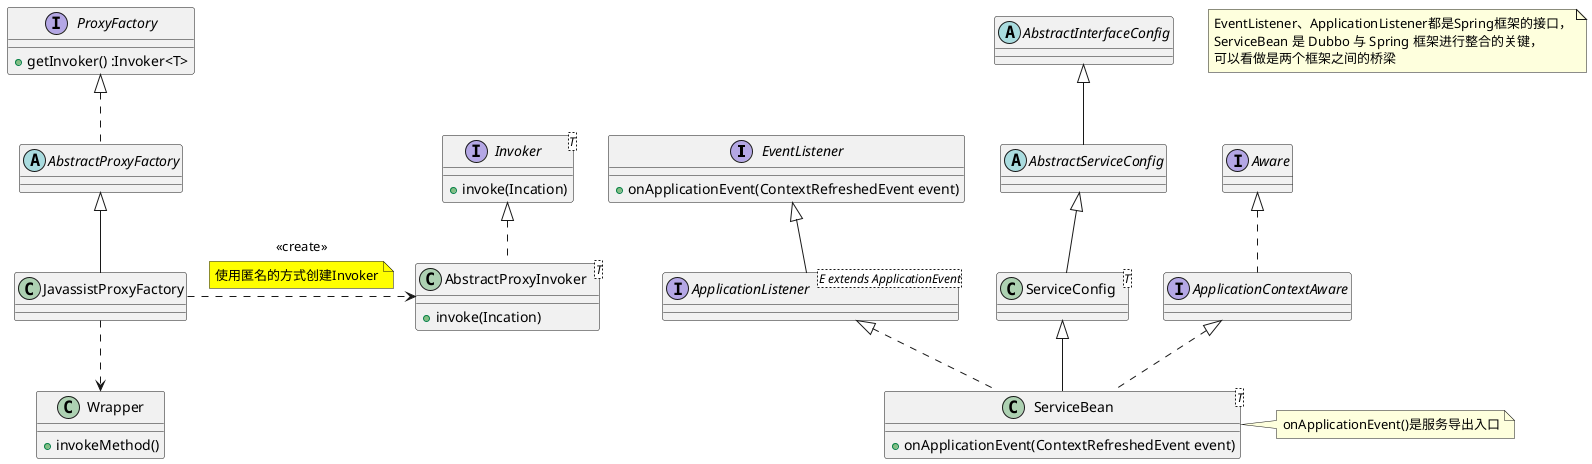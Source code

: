 @startuml
' 相关类
interface EventListener
interface ApplicationListener<E extends ApplicationEvent>
class ServiceBean<T>
abstract AbstractServiceConfig
abstract AbstractInterfaceConfig
class ServiceConfig<T>
interface ApplicationContextAware
interface Aware
abstract AbstractProxyInvoker<T>
interface Invoker<T>
class JavassistProxyFactory
abstract AbstractProxyFactory
interface ProxyFactory
abstract Wrapper

EventListener <|-- ApplicationListener
ApplicationListener <|.. ServiceBean
AbstractInterfaceConfig <|-- AbstractServiceConfig
AbstractServiceConfig <|-- ServiceConfig
ServiceConfig <|-- ServiceBean

Aware <|.. ApplicationContextAware
ApplicationContextAware <|.. ServiceBean

Invoker <|.. AbstractProxyInvoker
ProxyFactory <|.. AbstractProxyFactory
AbstractProxyFactory <|-- JavassistProxyFactory

JavassistProxyFactory .right.> AbstractProxyInvoker :<<create>>
note on link #yellow: 使用匿名的方式创建Invoker

JavassistProxyFactory ..> Wrapper

interface EventListener {
    + onApplicationEvent(ContextRefreshedEvent event)
}


class ServiceBean<T> {
    + onApplicationEvent(ContextRefreshedEvent event)
}

interface Invoker<T> {
    +invoke(Incation)
}

class AbstractProxyInvoker<T> {
    +invoke(Incation)
}

interface ProxyFactory {
    +getInvoker() :Invoker<T>
}

class Wrapper{
    +invokeMethod()
}

note right of ServiceBean: onApplicationEvent()是服务导出入口
note as N1
EventListener、ApplicationListener都是Spring框架的接口，
ServiceBean 是 Dubbo 与 Spring 框架进行整合的关键，
可以看做是两个框架之间的桥梁
end note

@enduml